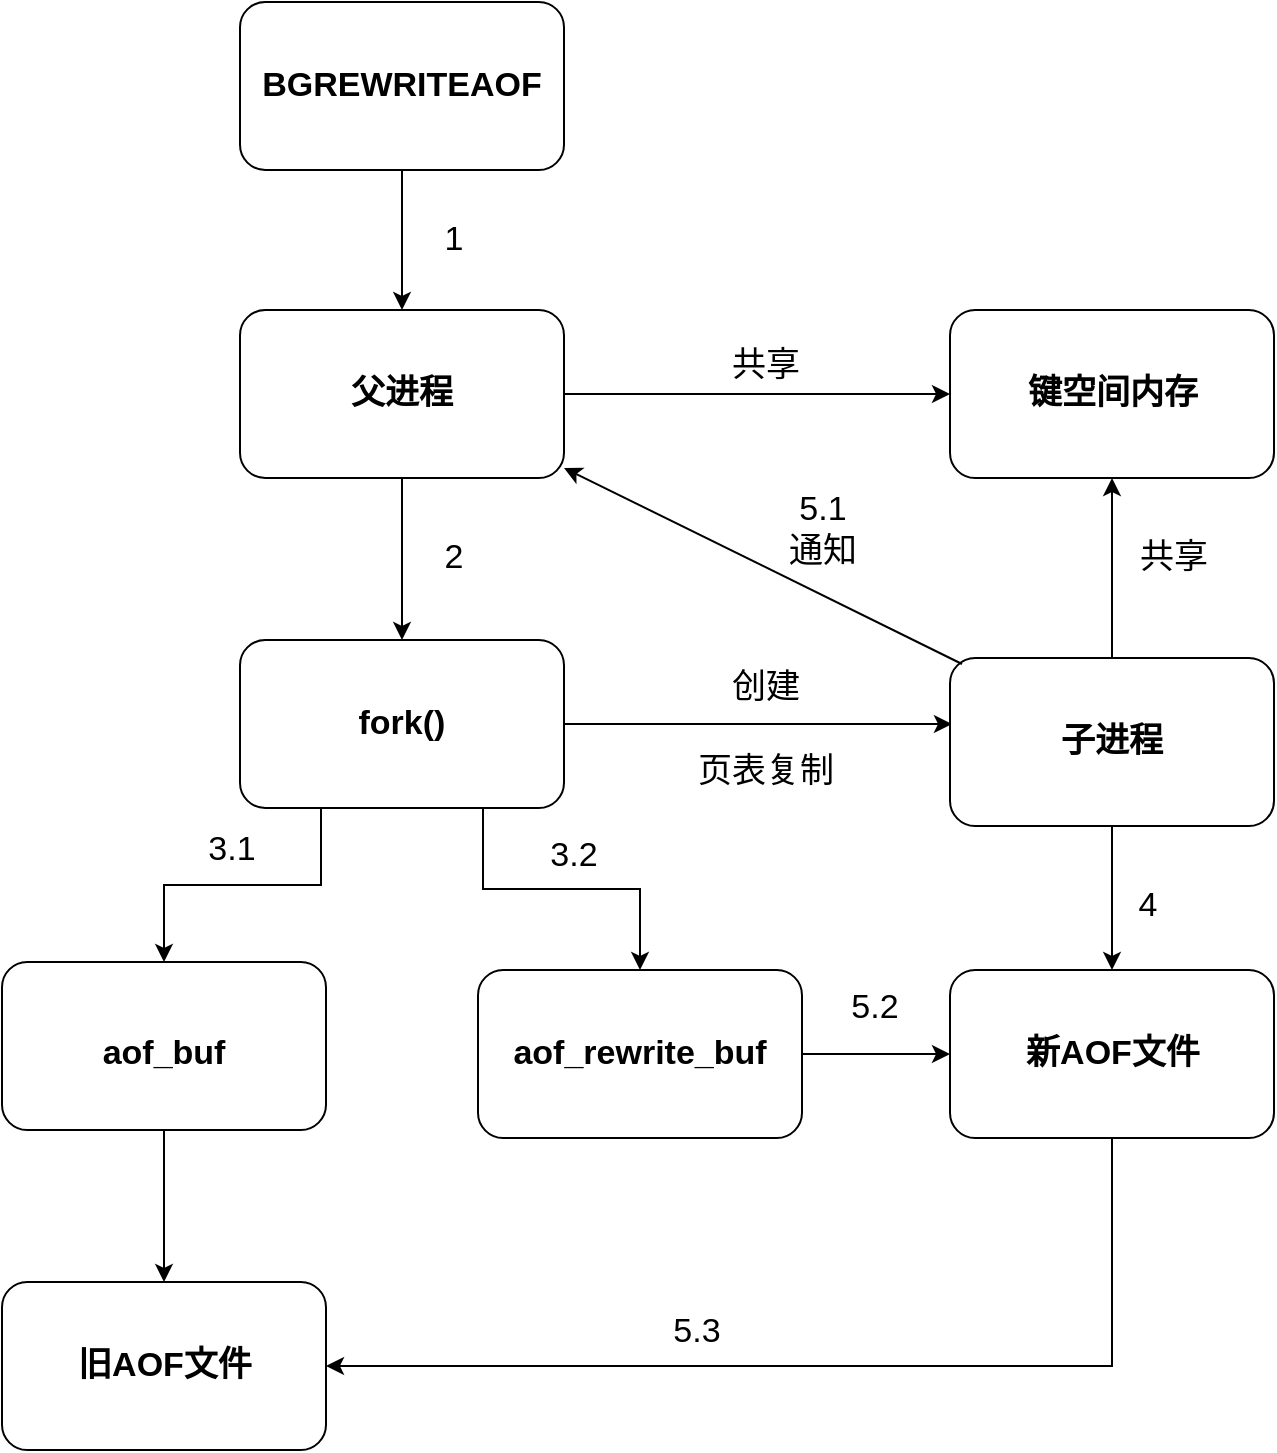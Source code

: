 <mxfile version="21.6.3" type="github">
  <diagram name="第 1 页" id="Ub_ey2fueAcAr2zBPC9I">
    <mxGraphModel dx="1418" dy="817" grid="0" gridSize="10" guides="1" tooltips="1" connect="1" arrows="1" fold="1" page="0" pageScale="1" pageWidth="827" pageHeight="1169" math="0" shadow="0">
      <root>
        <mxCell id="0" />
        <mxCell id="1" parent="0" />
        <mxCell id="tVpdt1IcGQDhK8H5BpaG-5" style="edgeStyle=orthogonalEdgeStyle;rounded=0;orthogonalLoop=1;jettySize=auto;html=1;exitX=0.5;exitY=1;exitDx=0;exitDy=0;entryX=0.5;entryY=0;entryDx=0;entryDy=0;" edge="1" parent="1" source="tVpdt1IcGQDhK8H5BpaG-1" target="tVpdt1IcGQDhK8H5BpaG-3">
          <mxGeometry relative="1" as="geometry" />
        </mxCell>
        <mxCell id="tVpdt1IcGQDhK8H5BpaG-1" value="" style="rounded=1;whiteSpace=wrap;html=1;" vertex="1" parent="1">
          <mxGeometry x="181" y="261" width="162" height="84" as="geometry" />
        </mxCell>
        <mxCell id="tVpdt1IcGQDhK8H5BpaG-2" value="BGREWRITEAOF" style="text;html=1;strokeColor=none;fillColor=none;align=center;verticalAlign=middle;whiteSpace=wrap;rounded=0;fontSize=17;fontStyle=1" vertex="1" parent="1">
          <mxGeometry x="232" y="288" width="60" height="30" as="geometry" />
        </mxCell>
        <mxCell id="tVpdt1IcGQDhK8H5BpaG-8" style="edgeStyle=orthogonalEdgeStyle;rounded=0;orthogonalLoop=1;jettySize=auto;html=1;exitX=0.5;exitY=1;exitDx=0;exitDy=0;entryX=0.5;entryY=0;entryDx=0;entryDy=0;" edge="1" parent="1" source="tVpdt1IcGQDhK8H5BpaG-3" target="tVpdt1IcGQDhK8H5BpaG-6">
          <mxGeometry relative="1" as="geometry" />
        </mxCell>
        <mxCell id="tVpdt1IcGQDhK8H5BpaG-38" style="edgeStyle=orthogonalEdgeStyle;rounded=0;orthogonalLoop=1;jettySize=auto;html=1;exitX=1;exitY=0.5;exitDx=0;exitDy=0;entryX=0;entryY=0.5;entryDx=0;entryDy=0;" edge="1" parent="1" source="tVpdt1IcGQDhK8H5BpaG-3" target="tVpdt1IcGQDhK8H5BpaG-36">
          <mxGeometry relative="1" as="geometry" />
        </mxCell>
        <mxCell id="tVpdt1IcGQDhK8H5BpaG-3" value="" style="rounded=1;whiteSpace=wrap;html=1;" vertex="1" parent="1">
          <mxGeometry x="181" y="415" width="162" height="84" as="geometry" />
        </mxCell>
        <mxCell id="tVpdt1IcGQDhK8H5BpaG-4" value="父进程" style="text;html=1;strokeColor=none;fillColor=none;align=center;verticalAlign=middle;whiteSpace=wrap;rounded=0;fontSize=17;fontStyle=1" vertex="1" parent="1">
          <mxGeometry x="232" y="442" width="60" height="30" as="geometry" />
        </mxCell>
        <mxCell id="tVpdt1IcGQDhK8H5BpaG-20" style="edgeStyle=orthogonalEdgeStyle;rounded=0;orthogonalLoop=1;jettySize=auto;html=1;exitX=0.25;exitY=1;exitDx=0;exitDy=0;entryX=0.5;entryY=0;entryDx=0;entryDy=0;" edge="1" parent="1" source="tVpdt1IcGQDhK8H5BpaG-6" target="tVpdt1IcGQDhK8H5BpaG-16">
          <mxGeometry relative="1" as="geometry" />
        </mxCell>
        <mxCell id="tVpdt1IcGQDhK8H5BpaG-21" style="edgeStyle=orthogonalEdgeStyle;rounded=0;orthogonalLoop=1;jettySize=auto;html=1;exitX=0.75;exitY=1;exitDx=0;exitDy=0;" edge="1" parent="1" source="tVpdt1IcGQDhK8H5BpaG-6" target="tVpdt1IcGQDhK8H5BpaG-18">
          <mxGeometry relative="1" as="geometry" />
        </mxCell>
        <mxCell id="tVpdt1IcGQDhK8H5BpaG-30" style="edgeStyle=orthogonalEdgeStyle;rounded=0;orthogonalLoop=1;jettySize=auto;html=1;exitX=1;exitY=0.5;exitDx=0;exitDy=0;entryX=0.006;entryY=0.393;entryDx=0;entryDy=0;entryPerimeter=0;" edge="1" parent="1" source="tVpdt1IcGQDhK8H5BpaG-6" target="tVpdt1IcGQDhK8H5BpaG-28">
          <mxGeometry relative="1" as="geometry" />
        </mxCell>
        <mxCell id="tVpdt1IcGQDhK8H5BpaG-6" value="" style="rounded=1;whiteSpace=wrap;html=1;" vertex="1" parent="1">
          <mxGeometry x="181" y="580" width="162" height="84" as="geometry" />
        </mxCell>
        <mxCell id="tVpdt1IcGQDhK8H5BpaG-7" value="fork()" style="text;html=1;strokeColor=none;fillColor=none;align=center;verticalAlign=middle;whiteSpace=wrap;rounded=0;fontSize=17;fontStyle=1" vertex="1" parent="1">
          <mxGeometry x="232" y="607" width="60" height="30" as="geometry" />
        </mxCell>
        <mxCell id="tVpdt1IcGQDhK8H5BpaG-12" value="&lt;span style=&quot;font-weight: 400;&quot;&gt;创建&lt;/span&gt;" style="text;html=1;strokeColor=none;fillColor=none;align=center;verticalAlign=middle;whiteSpace=wrap;rounded=0;fontSize=17;fontStyle=1" vertex="1" parent="1">
          <mxGeometry x="414" y="589" width="60" height="30" as="geometry" />
        </mxCell>
        <mxCell id="tVpdt1IcGQDhK8H5BpaG-24" style="edgeStyle=orthogonalEdgeStyle;rounded=0;orthogonalLoop=1;jettySize=auto;html=1;exitX=0.5;exitY=1;exitDx=0;exitDy=0;" edge="1" parent="1" source="tVpdt1IcGQDhK8H5BpaG-16" target="tVpdt1IcGQDhK8H5BpaG-22">
          <mxGeometry relative="1" as="geometry" />
        </mxCell>
        <mxCell id="tVpdt1IcGQDhK8H5BpaG-16" value="" style="rounded=1;whiteSpace=wrap;html=1;" vertex="1" parent="1">
          <mxGeometry x="62" y="741" width="162" height="84" as="geometry" />
        </mxCell>
        <mxCell id="tVpdt1IcGQDhK8H5BpaG-17" value="aof_buf" style="text;html=1;strokeColor=none;fillColor=none;align=center;verticalAlign=middle;whiteSpace=wrap;rounded=0;fontSize=17;fontStyle=1" vertex="1" parent="1">
          <mxGeometry x="113" y="772" width="60" height="30" as="geometry" />
        </mxCell>
        <mxCell id="tVpdt1IcGQDhK8H5BpaG-51" style="edgeStyle=orthogonalEdgeStyle;rounded=0;orthogonalLoop=1;jettySize=auto;html=1;exitX=1;exitY=0.5;exitDx=0;exitDy=0;entryX=0;entryY=0.5;entryDx=0;entryDy=0;" edge="1" parent="1" source="tVpdt1IcGQDhK8H5BpaG-18" target="tVpdt1IcGQDhK8H5BpaG-31">
          <mxGeometry relative="1" as="geometry" />
        </mxCell>
        <mxCell id="tVpdt1IcGQDhK8H5BpaG-18" value="" style="rounded=1;whiteSpace=wrap;html=1;" vertex="1" parent="1">
          <mxGeometry x="300" y="745" width="162" height="84" as="geometry" />
        </mxCell>
        <mxCell id="tVpdt1IcGQDhK8H5BpaG-19" value="aof_rewrite_buf" style="text;html=1;strokeColor=none;fillColor=none;align=center;verticalAlign=middle;whiteSpace=wrap;rounded=0;fontSize=17;fontStyle=1" vertex="1" parent="1">
          <mxGeometry x="351" y="772" width="60" height="30" as="geometry" />
        </mxCell>
        <mxCell id="tVpdt1IcGQDhK8H5BpaG-22" value="" style="rounded=1;whiteSpace=wrap;html=1;" vertex="1" parent="1">
          <mxGeometry x="62" y="901" width="162" height="84" as="geometry" />
        </mxCell>
        <mxCell id="tVpdt1IcGQDhK8H5BpaG-25" value="旧AOF文件" style="text;html=1;strokeColor=none;fillColor=none;align=center;verticalAlign=middle;whiteSpace=wrap;rounded=0;fontSize=17;fontStyle=1" vertex="1" parent="1">
          <mxGeometry x="93.5" y="928" width="99" height="30" as="geometry" />
        </mxCell>
        <mxCell id="tVpdt1IcGQDhK8H5BpaG-34" style="edgeStyle=orthogonalEdgeStyle;rounded=0;orthogonalLoop=1;jettySize=auto;html=1;exitX=0.5;exitY=1;exitDx=0;exitDy=0;entryX=0.5;entryY=0;entryDx=0;entryDy=0;" edge="1" parent="1" source="tVpdt1IcGQDhK8H5BpaG-28" target="tVpdt1IcGQDhK8H5BpaG-31">
          <mxGeometry relative="1" as="geometry" />
        </mxCell>
        <mxCell id="tVpdt1IcGQDhK8H5BpaG-39" style="edgeStyle=orthogonalEdgeStyle;rounded=0;orthogonalLoop=1;jettySize=auto;html=1;exitX=0.5;exitY=0;exitDx=0;exitDy=0;entryX=0.5;entryY=1;entryDx=0;entryDy=0;" edge="1" parent="1" source="tVpdt1IcGQDhK8H5BpaG-28" target="tVpdt1IcGQDhK8H5BpaG-36">
          <mxGeometry relative="1" as="geometry" />
        </mxCell>
        <mxCell id="tVpdt1IcGQDhK8H5BpaG-28" value="" style="rounded=1;whiteSpace=wrap;html=1;" vertex="1" parent="1">
          <mxGeometry x="536" y="589" width="162" height="84" as="geometry" />
        </mxCell>
        <mxCell id="tVpdt1IcGQDhK8H5BpaG-29" value="子进程" style="text;html=1;strokeColor=none;fillColor=none;align=center;verticalAlign=middle;whiteSpace=wrap;rounded=0;fontSize=17;fontStyle=1" vertex="1" parent="1">
          <mxGeometry x="587" y="616" width="60" height="30" as="geometry" />
        </mxCell>
        <mxCell id="tVpdt1IcGQDhK8H5BpaG-44" style="edgeStyle=orthogonalEdgeStyle;rounded=0;orthogonalLoop=1;jettySize=auto;html=1;exitX=0.5;exitY=1;exitDx=0;exitDy=0;entryX=1;entryY=0.5;entryDx=0;entryDy=0;" edge="1" parent="1" source="tVpdt1IcGQDhK8H5BpaG-31" target="tVpdt1IcGQDhK8H5BpaG-22">
          <mxGeometry relative="1" as="geometry" />
        </mxCell>
        <mxCell id="tVpdt1IcGQDhK8H5BpaG-31" value="" style="rounded=1;whiteSpace=wrap;html=1;" vertex="1" parent="1">
          <mxGeometry x="536" y="745" width="162" height="84" as="geometry" />
        </mxCell>
        <mxCell id="tVpdt1IcGQDhK8H5BpaG-32" value="新AOF文件" style="text;html=1;strokeColor=none;fillColor=none;align=center;verticalAlign=middle;whiteSpace=wrap;rounded=0;fontSize=17;fontStyle=1" vertex="1" parent="1">
          <mxGeometry x="569.5" y="772" width="95" height="30" as="geometry" />
        </mxCell>
        <mxCell id="tVpdt1IcGQDhK8H5BpaG-35" value="&lt;span style=&quot;font-weight: 400;&quot;&gt;页表复制&lt;br&gt;&lt;/span&gt;" style="text;html=1;strokeColor=none;fillColor=none;align=center;verticalAlign=middle;whiteSpace=wrap;rounded=0;fontSize=17;fontStyle=1" vertex="1" parent="1">
          <mxGeometry x="404" y="631" width="80" height="30" as="geometry" />
        </mxCell>
        <mxCell id="tVpdt1IcGQDhK8H5BpaG-36" value="" style="rounded=1;whiteSpace=wrap;html=1;" vertex="1" parent="1">
          <mxGeometry x="536" y="415" width="162" height="84" as="geometry" />
        </mxCell>
        <mxCell id="tVpdt1IcGQDhK8H5BpaG-37" value="键空间内存" style="text;html=1;strokeColor=none;fillColor=none;align=center;verticalAlign=middle;whiteSpace=wrap;rounded=0;fontSize=17;fontStyle=1" vertex="1" parent="1">
          <mxGeometry x="569.5" y="442" width="95" height="30" as="geometry" />
        </mxCell>
        <mxCell id="tVpdt1IcGQDhK8H5BpaG-40" value="&lt;span style=&quot;font-weight: 400;&quot;&gt;1&lt;/span&gt;" style="text;html=1;strokeColor=none;fillColor=none;align=center;verticalAlign=middle;whiteSpace=wrap;rounded=0;fontSize=17;fontStyle=1" vertex="1" parent="1">
          <mxGeometry x="258" y="365" width="60" height="30" as="geometry" />
        </mxCell>
        <mxCell id="tVpdt1IcGQDhK8H5BpaG-41" value="&lt;span style=&quot;font-weight: 400;&quot;&gt;2&lt;/span&gt;" style="text;html=1;strokeColor=none;fillColor=none;align=center;verticalAlign=middle;whiteSpace=wrap;rounded=0;fontSize=17;fontStyle=1" vertex="1" parent="1">
          <mxGeometry x="258" y="524" width="60" height="30" as="geometry" />
        </mxCell>
        <mxCell id="tVpdt1IcGQDhK8H5BpaG-42" value="&lt;span style=&quot;font-weight: 400;&quot;&gt;3.1&lt;/span&gt;" style="text;html=1;strokeColor=none;fillColor=none;align=center;verticalAlign=middle;whiteSpace=wrap;rounded=0;fontSize=17;fontStyle=1" vertex="1" parent="1">
          <mxGeometry x="147" y="670" width="60" height="30" as="geometry" />
        </mxCell>
        <mxCell id="tVpdt1IcGQDhK8H5BpaG-43" value="&lt;span style=&quot;font-weight: 400;&quot;&gt;3.2&lt;/span&gt;" style="text;html=1;strokeColor=none;fillColor=none;align=center;verticalAlign=middle;whiteSpace=wrap;rounded=0;fontSize=17;fontStyle=1" vertex="1" parent="1">
          <mxGeometry x="318" y="673" width="60" height="30" as="geometry" />
        </mxCell>
        <mxCell id="tVpdt1IcGQDhK8H5BpaG-45" value="&lt;span style=&quot;font-weight: 400;&quot;&gt;4&lt;/span&gt;" style="text;html=1;strokeColor=none;fillColor=none;align=center;verticalAlign=middle;whiteSpace=wrap;rounded=0;fontSize=17;fontStyle=1" vertex="1" parent="1">
          <mxGeometry x="604.5" y="698" width="60" height="30" as="geometry" />
        </mxCell>
        <mxCell id="tVpdt1IcGQDhK8H5BpaG-47" value="" style="endArrow=classic;html=1;rounded=0;entryX=1;entryY=0.94;entryDx=0;entryDy=0;entryPerimeter=0;" edge="1" parent="1" target="tVpdt1IcGQDhK8H5BpaG-3">
          <mxGeometry width="50" height="50" relative="1" as="geometry">
            <mxPoint x="542" y="592" as="sourcePoint" />
            <mxPoint x="592" y="542" as="targetPoint" />
          </mxGeometry>
        </mxCell>
        <mxCell id="tVpdt1IcGQDhK8H5BpaG-48" value="&lt;span style=&quot;font-weight: 400;&quot;&gt;5.1 通知&lt;/span&gt;" style="text;html=1;strokeColor=none;fillColor=none;align=center;verticalAlign=middle;whiteSpace=wrap;rounded=0;fontSize=17;fontStyle=1" vertex="1" parent="1">
          <mxGeometry x="452" y="510" width="41" height="30" as="geometry" />
        </mxCell>
        <mxCell id="tVpdt1IcGQDhK8H5BpaG-52" value="&lt;span style=&quot;font-weight: 400;&quot;&gt;5.2&lt;/span&gt;" style="text;html=1;strokeColor=none;fillColor=none;align=center;verticalAlign=middle;whiteSpace=wrap;rounded=0;fontSize=17;fontStyle=1" vertex="1" parent="1">
          <mxGeometry x="478" y="749" width="41" height="30" as="geometry" />
        </mxCell>
        <mxCell id="tVpdt1IcGQDhK8H5BpaG-53" value="&lt;span style=&quot;font-weight: 400;&quot;&gt;5.3&lt;br&gt;&lt;/span&gt;" style="text;html=1;strokeColor=none;fillColor=none;align=center;verticalAlign=middle;whiteSpace=wrap;rounded=0;fontSize=17;fontStyle=1" vertex="1" parent="1">
          <mxGeometry x="389" y="911" width="41" height="30" as="geometry" />
        </mxCell>
        <mxCell id="tVpdt1IcGQDhK8H5BpaG-54" value="&lt;span style=&quot;font-weight: 400;&quot;&gt;共享&lt;/span&gt;" style="text;html=1;strokeColor=none;fillColor=none;align=center;verticalAlign=middle;whiteSpace=wrap;rounded=0;fontSize=17;fontStyle=1" vertex="1" parent="1">
          <mxGeometry x="414" y="428" width="60" height="30" as="geometry" />
        </mxCell>
        <mxCell id="tVpdt1IcGQDhK8H5BpaG-55" value="&lt;span style=&quot;font-weight: 400;&quot;&gt;共享&lt;/span&gt;" style="text;html=1;strokeColor=none;fillColor=none;align=center;verticalAlign=middle;whiteSpace=wrap;rounded=0;fontSize=17;fontStyle=1" vertex="1" parent="1">
          <mxGeometry x="618" y="524" width="60" height="30" as="geometry" />
        </mxCell>
      </root>
    </mxGraphModel>
  </diagram>
</mxfile>

